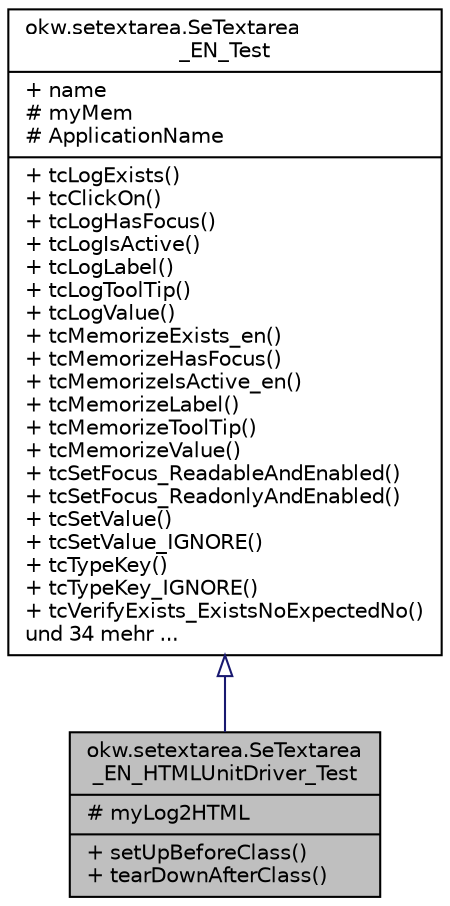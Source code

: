 digraph "okw.setextarea.SeTextarea_EN_HTMLUnitDriver_Test"
{
 // INTERACTIVE_SVG=YES
 // LATEX_PDF_SIZE
  edge [fontname="Helvetica",fontsize="10",labelfontname="Helvetica",labelfontsize="10"];
  node [fontname="Helvetica",fontsize="10",shape=record];
  Node0 [label="{okw.setextarea.SeTextarea\l_EN_HTMLUnitDriver_Test\n|# myLog2HTML\l|+ setUpBeforeClass()\l+ tearDownAfterClass()\l}",height=0.2,width=0.4,color="black", fillcolor="grey75", style="filled", fontcolor="black",tooltip=" "];
  Node1 -> Node0 [dir="back",color="midnightblue",fontsize="10",style="solid",arrowtail="onormal",fontname="Helvetica"];
  Node1 [label="{okw.setextarea.SeTextarea\l_EN_Test\n|+ name\l# myMem\l# ApplicationName\l|+ tcLogExists()\l+ tcClickOn()\l+ tcLogHasFocus()\l+ tcLogIsActive()\l+ tcLogLabel()\l+ tcLogToolTip()\l+ tcLogValue()\l+ tcMemorizeExists_en()\l+ tcMemorizeHasFocus()\l+ tcMemorizeIsActive_en()\l+ tcMemorizeLabel()\l+ tcMemorizeToolTip()\l+ tcMemorizeValue()\l+ tcSetFocus_ReadableAndEnabled()\l+ tcSetFocus_ReadonlyAndEnabled()\l+ tcSetValue()\l+ tcSetValue_IGNORE()\l+ tcTypeKey()\l+ tcTypeKey_IGNORE()\l+ tcVerifyExists_ExistsNoExpectedNo()\lund 34 mehr ...\l}",height=0.2,width=0.4,color="black", fillcolor="white", style="filled",URL="$classokw_1_1setextarea_1_1_se_textarea___e_n___test.html",tooltip=" "];
}
